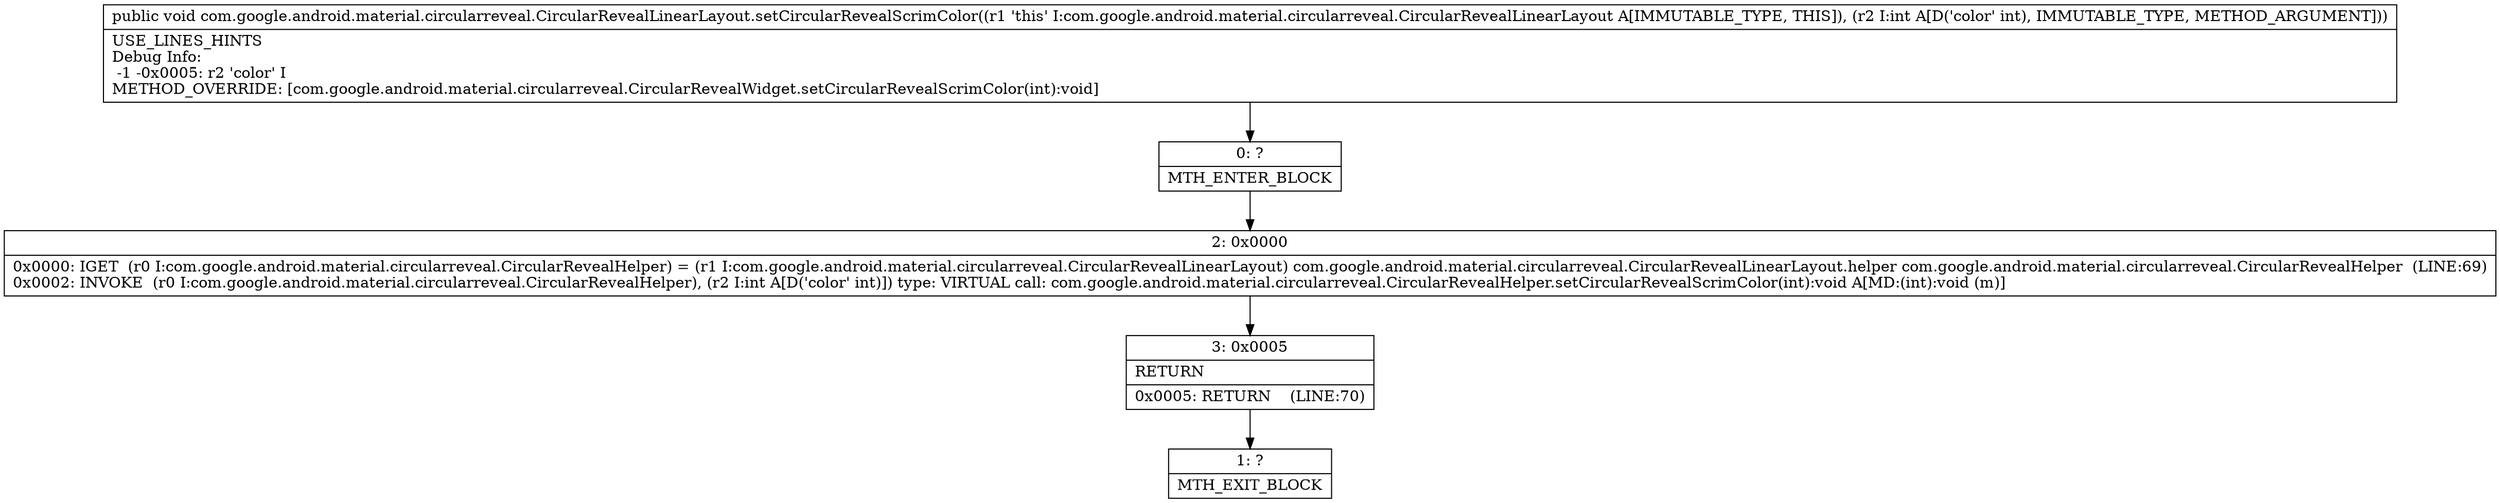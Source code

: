 digraph "CFG forcom.google.android.material.circularreveal.CircularRevealLinearLayout.setCircularRevealScrimColor(I)V" {
Node_0 [shape=record,label="{0\:\ ?|MTH_ENTER_BLOCK\l}"];
Node_2 [shape=record,label="{2\:\ 0x0000|0x0000: IGET  (r0 I:com.google.android.material.circularreveal.CircularRevealHelper) = (r1 I:com.google.android.material.circularreveal.CircularRevealLinearLayout) com.google.android.material.circularreveal.CircularRevealLinearLayout.helper com.google.android.material.circularreveal.CircularRevealHelper  (LINE:69)\l0x0002: INVOKE  (r0 I:com.google.android.material.circularreveal.CircularRevealHelper), (r2 I:int A[D('color' int)]) type: VIRTUAL call: com.google.android.material.circularreveal.CircularRevealHelper.setCircularRevealScrimColor(int):void A[MD:(int):void (m)]\l}"];
Node_3 [shape=record,label="{3\:\ 0x0005|RETURN\l|0x0005: RETURN    (LINE:70)\l}"];
Node_1 [shape=record,label="{1\:\ ?|MTH_EXIT_BLOCK\l}"];
MethodNode[shape=record,label="{public void com.google.android.material.circularreveal.CircularRevealLinearLayout.setCircularRevealScrimColor((r1 'this' I:com.google.android.material.circularreveal.CircularRevealLinearLayout A[IMMUTABLE_TYPE, THIS]), (r2 I:int A[D('color' int), IMMUTABLE_TYPE, METHOD_ARGUMENT]))  | USE_LINES_HINTS\lDebug Info:\l  \-1 \-0x0005: r2 'color' I\lMETHOD_OVERRIDE: [com.google.android.material.circularreveal.CircularRevealWidget.setCircularRevealScrimColor(int):void]\l}"];
MethodNode -> Node_0;Node_0 -> Node_2;
Node_2 -> Node_3;
Node_3 -> Node_1;
}

